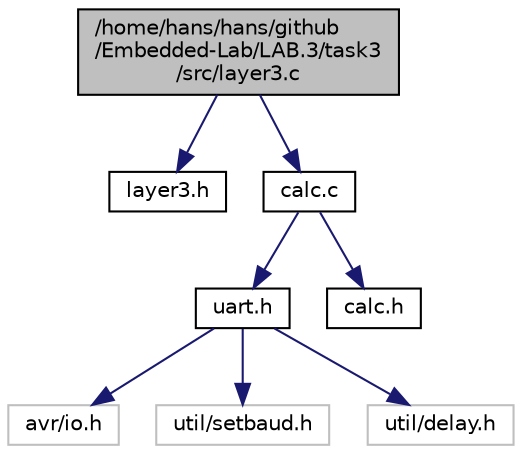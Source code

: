 digraph "/home/hans/hans/github/Embedded-Lab/LAB.3/task3/src/layer3.c"
{
  edge [fontname="Helvetica",fontsize="10",labelfontname="Helvetica",labelfontsize="10"];
  node [fontname="Helvetica",fontsize="10",shape=record];
  Node0 [label="/home/hans/hans/github\l/Embedded-Lab/LAB.3/task3\l/src/layer3.c",height=0.2,width=0.4,color="black", fillcolor="grey75", style="filled", fontcolor="black"];
  Node0 -> Node1 [color="midnightblue",fontsize="10",style="solid",fontname="Helvetica"];
  Node1 [label="layer3.h",height=0.2,width=0.4,color="black", fillcolor="white", style="filled",URL="$layer3_8h.html"];
  Node0 -> Node2 [color="midnightblue",fontsize="10",style="solid",fontname="Helvetica"];
  Node2 [label="calc.c",height=0.2,width=0.4,color="black", fillcolor="white", style="filled",URL="$calc_8c.html"];
  Node2 -> Node3 [color="midnightblue",fontsize="10",style="solid",fontname="Helvetica"];
  Node3 [label="uart.h",height=0.2,width=0.4,color="black", fillcolor="white", style="filled",URL="$uart_8h.html"];
  Node3 -> Node4 [color="midnightblue",fontsize="10",style="solid",fontname="Helvetica"];
  Node4 [label="avr/io.h",height=0.2,width=0.4,color="grey75", fillcolor="white", style="filled"];
  Node3 -> Node5 [color="midnightblue",fontsize="10",style="solid",fontname="Helvetica"];
  Node5 [label="util/setbaud.h",height=0.2,width=0.4,color="grey75", fillcolor="white", style="filled"];
  Node3 -> Node6 [color="midnightblue",fontsize="10",style="solid",fontname="Helvetica"];
  Node6 [label="util/delay.h",height=0.2,width=0.4,color="grey75", fillcolor="white", style="filled"];
  Node2 -> Node7 [color="midnightblue",fontsize="10",style="solid",fontname="Helvetica"];
  Node7 [label="calc.h",height=0.2,width=0.4,color="black", fillcolor="white", style="filled",URL="$calc_8h.html"];
}

